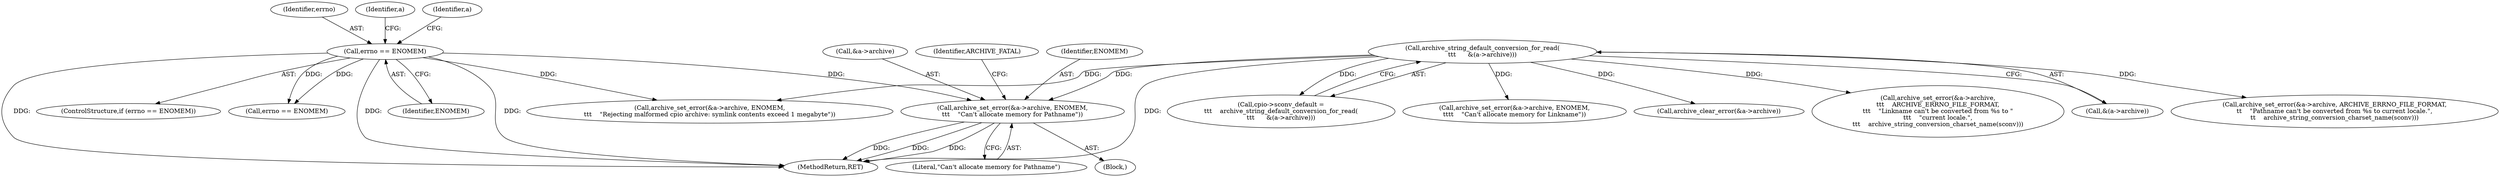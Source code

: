 digraph "0_libarchive_fd7e0c02@pointer" {
"1000206" [label="(Call,archive_set_error(&a->archive, ENOMEM,\n\t\t\t    \"Can't allocate memory for Pathname\"))"];
"1000145" [label="(Call,archive_string_default_conversion_for_read(\n\t\t\t      &(a->archive)))"];
"1000202" [label="(Call,errno == ENOMEM)"];
"1000141" [label="(Call,cpio->sconv_default =\n\t\t\t    archive_string_default_conversion_for_read(\n\t\t\t      &(a->archive)))"];
"1000203" [label="(Identifier,errno)"];
"1000206" [label="(Call,archive_set_error(&a->archive, ENOMEM,\n\t\t\t    \"Can't allocate memory for Pathname\"))"];
"1000209" [label="(Identifier,a)"];
"1000252" [label="(Call,archive_set_error(&a->archive, ENOMEM,\n\t\t\t    \"Rejecting malformed cpio archive: symlink contents exceed 1 megabyte\"))"];
"1000297" [label="(Call,archive_set_error(&a->archive, ENOMEM,\n\t\t\t\t    \"Can't allocate memory for Linkname\"))"];
"1000202" [label="(Call,errno == ENOMEM)"];
"1000211" [label="(Identifier,ENOMEM)"];
"1000145" [label="(Call,archive_string_default_conversion_for_read(\n\t\t\t      &(a->archive)))"];
"1000207" [label="(Call,&a->archive)"];
"1000341" [label="(Call,archive_clear_error(&a->archive))"];
"1000201" [label="(ControlStructure,if (errno == ENOMEM))"];
"1000306" [label="(Call,archive_set_error(&a->archive,\n\t\t\t    ARCHIVE_ERRNO_FILE_FORMAT,\n\t\t\t    \"Linkname can't be converted from %s to \"\n\t\t\t    \"current locale.\",\n\t\t\t    archive_string_conversion_charset_name(sconv)))"];
"1000212" [label="(Literal,\"Can't allocate memory for Pathname\")"];
"1000214" [label="(Identifier,ARCHIVE_FATAL)"];
"1000204" [label="(Identifier,ENOMEM)"];
"1000360" [label="(MethodReturn,RET)"];
"1000146" [label="(Call,&(a->archive))"];
"1000218" [label="(Identifier,a)"];
"1000205" [label="(Block,)"];
"1000293" [label="(Call,errno == ENOMEM)"];
"1000215" [label="(Call,archive_set_error(&a->archive, ARCHIVE_ERRNO_FILE_FORMAT,\n\t\t    \"Pathname can't be converted from %s to current locale.\",\n\t\t    archive_string_conversion_charset_name(sconv)))"];
"1000206" -> "1000205"  [label="AST: "];
"1000206" -> "1000212"  [label="CFG: "];
"1000207" -> "1000206"  [label="AST: "];
"1000211" -> "1000206"  [label="AST: "];
"1000212" -> "1000206"  [label="AST: "];
"1000214" -> "1000206"  [label="CFG: "];
"1000206" -> "1000360"  [label="DDG: "];
"1000206" -> "1000360"  [label="DDG: "];
"1000206" -> "1000360"  [label="DDG: "];
"1000145" -> "1000206"  [label="DDG: "];
"1000202" -> "1000206"  [label="DDG: "];
"1000145" -> "1000141"  [label="AST: "];
"1000145" -> "1000146"  [label="CFG: "];
"1000146" -> "1000145"  [label="AST: "];
"1000141" -> "1000145"  [label="CFG: "];
"1000145" -> "1000360"  [label="DDG: "];
"1000145" -> "1000141"  [label="DDG: "];
"1000145" -> "1000215"  [label="DDG: "];
"1000145" -> "1000252"  [label="DDG: "];
"1000145" -> "1000297"  [label="DDG: "];
"1000145" -> "1000306"  [label="DDG: "];
"1000145" -> "1000341"  [label="DDG: "];
"1000202" -> "1000201"  [label="AST: "];
"1000202" -> "1000204"  [label="CFG: "];
"1000203" -> "1000202"  [label="AST: "];
"1000204" -> "1000202"  [label="AST: "];
"1000209" -> "1000202"  [label="CFG: "];
"1000218" -> "1000202"  [label="CFG: "];
"1000202" -> "1000360"  [label="DDG: "];
"1000202" -> "1000360"  [label="DDG: "];
"1000202" -> "1000360"  [label="DDG: "];
"1000202" -> "1000252"  [label="DDG: "];
"1000202" -> "1000293"  [label="DDG: "];
"1000202" -> "1000293"  [label="DDG: "];
}
